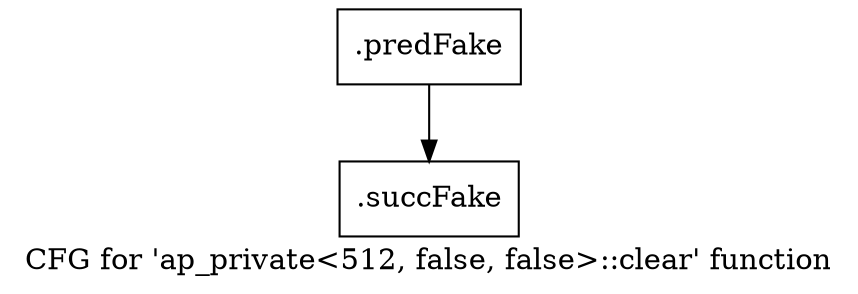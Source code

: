 digraph "CFG for 'ap_private\<512, false, false\>::clear' function" {
	label="CFG for 'ap_private\<512, false, false\>::clear' function";

	Node0x5804480 [shape=record,filename="",linenumber="",label="{.predFake}"];
	Node0x5804480 -> Node0x6066aa0[ callList="" memoryops="" filename="/mnt/xilinx/Vitis_HLS/2021.2/include/etc/ap_private.h" execusionnum="0"];
	Node0x6066aa0 [shape=record,filename="/mnt/xilinx/Vitis_HLS/2021.2/include/etc/ap_private.h",linenumber="3804",label="{.succFake}"];
}

